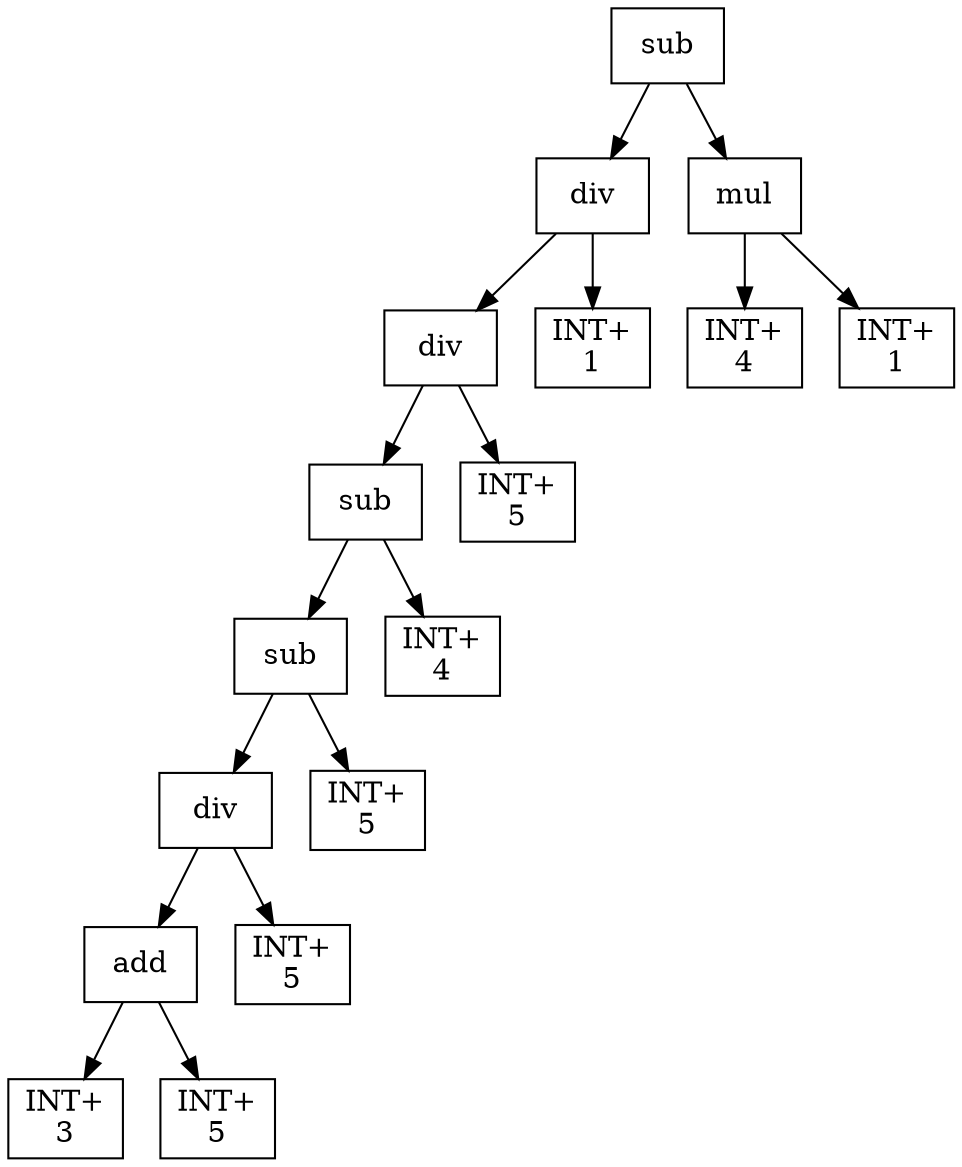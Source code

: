 digraph expr {
  node [shape=box];
  n1 [label="sub"];
  n2 [label="div"];
  n3 [label="div"];
  n4 [label="sub"];
  n5 [label="sub"];
  n6 [label="div"];
  n7 [label="add"];
  n8 [label="INT+\n3"];
  n9 [label="INT+\n5"];
  n7 -> n8;
  n7 -> n9;
  n10 [label="INT+\n5"];
  n6 -> n7;
  n6 -> n10;
  n11 [label="INT+\n5"];
  n5 -> n6;
  n5 -> n11;
  n12 [label="INT+\n4"];
  n4 -> n5;
  n4 -> n12;
  n13 [label="INT+\n5"];
  n3 -> n4;
  n3 -> n13;
  n14 [label="INT+\n1"];
  n2 -> n3;
  n2 -> n14;
  n15 [label="mul"];
  n16 [label="INT+\n4"];
  n17 [label="INT+\n1"];
  n15 -> n16;
  n15 -> n17;
  n1 -> n2;
  n1 -> n15;
}